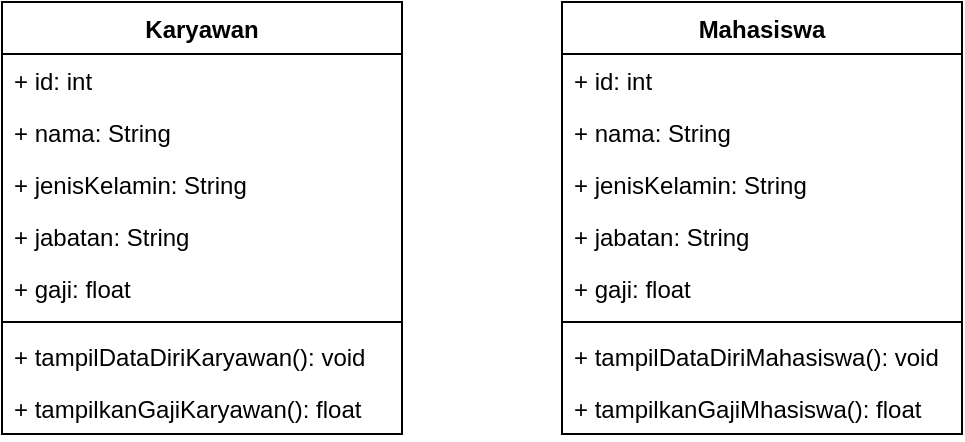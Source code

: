 <mxfile version="20.8.16" type="device"><diagram id="C5RBs43oDa-KdzZeNtuy" name="Page-1"><mxGraphModel dx="1036" dy="606" grid="1" gridSize="10" guides="1" tooltips="1" connect="1" arrows="1" fold="1" page="1" pageScale="1" pageWidth="827" pageHeight="1169" math="0" shadow="0"><root><mxCell id="WIyWlLk6GJQsqaUBKTNV-0"/><mxCell id="WIyWlLk6GJQsqaUBKTNV-1" parent="WIyWlLk6GJQsqaUBKTNV-0"/><mxCell id="791HZX53Omv8LxHMaXRJ-4" value="Karyawan" style="swimlane;fontStyle=1;align=center;verticalAlign=top;childLayout=stackLayout;horizontal=1;startSize=26;horizontalStack=0;resizeParent=1;resizeParentMax=0;resizeLast=0;collapsible=1;marginBottom=0;" vertex="1" parent="WIyWlLk6GJQsqaUBKTNV-1"><mxGeometry x="150" y="220" width="200" height="216" as="geometry"/></mxCell><mxCell id="791HZX53Omv8LxHMaXRJ-5" value="+ id: int" style="text;strokeColor=none;fillColor=none;align=left;verticalAlign=top;spacingLeft=4;spacingRight=4;overflow=hidden;rotatable=0;points=[[0,0.5],[1,0.5]];portConstraint=eastwest;" vertex="1" parent="791HZX53Omv8LxHMaXRJ-4"><mxGeometry y="26" width="200" height="26" as="geometry"/></mxCell><mxCell id="791HZX53Omv8LxHMaXRJ-8" value="+ nama: String" style="text;strokeColor=none;fillColor=none;align=left;verticalAlign=top;spacingLeft=4;spacingRight=4;overflow=hidden;rotatable=0;points=[[0,0.5],[1,0.5]];portConstraint=eastwest;" vertex="1" parent="791HZX53Omv8LxHMaXRJ-4"><mxGeometry y="52" width="200" height="26" as="geometry"/></mxCell><mxCell id="791HZX53Omv8LxHMaXRJ-9" value="+ jenisKelamin: String" style="text;strokeColor=none;fillColor=none;align=left;verticalAlign=top;spacingLeft=4;spacingRight=4;overflow=hidden;rotatable=0;points=[[0,0.5],[1,0.5]];portConstraint=eastwest;" vertex="1" parent="791HZX53Omv8LxHMaXRJ-4"><mxGeometry y="78" width="200" height="26" as="geometry"/></mxCell><mxCell id="791HZX53Omv8LxHMaXRJ-11" value="+ jabatan: String" style="text;strokeColor=none;fillColor=none;align=left;verticalAlign=top;spacingLeft=4;spacingRight=4;overflow=hidden;rotatable=0;points=[[0,0.5],[1,0.5]];portConstraint=eastwest;" vertex="1" parent="791HZX53Omv8LxHMaXRJ-4"><mxGeometry y="104" width="200" height="26" as="geometry"/></mxCell><mxCell id="791HZX53Omv8LxHMaXRJ-10" value="+ gaji: float" style="text;strokeColor=none;fillColor=none;align=left;verticalAlign=top;spacingLeft=4;spacingRight=4;overflow=hidden;rotatable=0;points=[[0,0.5],[1,0.5]];portConstraint=eastwest;" vertex="1" parent="791HZX53Omv8LxHMaXRJ-4"><mxGeometry y="130" width="200" height="26" as="geometry"/></mxCell><mxCell id="791HZX53Omv8LxHMaXRJ-6" value="" style="line;strokeWidth=1;fillColor=none;align=left;verticalAlign=middle;spacingTop=-1;spacingLeft=3;spacingRight=3;rotatable=0;labelPosition=right;points=[];portConstraint=eastwest;strokeColor=inherit;" vertex="1" parent="791HZX53Omv8LxHMaXRJ-4"><mxGeometry y="156" width="200" height="8" as="geometry"/></mxCell><mxCell id="791HZX53Omv8LxHMaXRJ-7" value="+ tampilDataDiriKaryawan(): void&#10;" style="text;strokeColor=none;fillColor=none;align=left;verticalAlign=top;spacingLeft=4;spacingRight=4;overflow=hidden;rotatable=0;points=[[0,0.5],[1,0.5]];portConstraint=eastwest;" vertex="1" parent="791HZX53Omv8LxHMaXRJ-4"><mxGeometry y="164" width="200" height="26" as="geometry"/></mxCell><mxCell id="791HZX53Omv8LxHMaXRJ-12" value="+ tampilkanGajiKaryawan(): float&#10;" style="text;strokeColor=none;fillColor=none;align=left;verticalAlign=top;spacingLeft=4;spacingRight=4;overflow=hidden;rotatable=0;points=[[0,0.5],[1,0.5]];portConstraint=eastwest;" vertex="1" parent="791HZX53Omv8LxHMaXRJ-4"><mxGeometry y="190" width="200" height="26" as="geometry"/></mxCell><mxCell id="791HZX53Omv8LxHMaXRJ-13" value="Mahasiswa" style="swimlane;fontStyle=1;align=center;verticalAlign=top;childLayout=stackLayout;horizontal=1;startSize=26;horizontalStack=0;resizeParent=1;resizeParentMax=0;resizeLast=0;collapsible=1;marginBottom=0;" vertex="1" parent="WIyWlLk6GJQsqaUBKTNV-1"><mxGeometry x="430" y="220" width="200" height="216" as="geometry"/></mxCell><mxCell id="791HZX53Omv8LxHMaXRJ-14" value="+ id: int" style="text;strokeColor=none;fillColor=none;align=left;verticalAlign=top;spacingLeft=4;spacingRight=4;overflow=hidden;rotatable=0;points=[[0,0.5],[1,0.5]];portConstraint=eastwest;" vertex="1" parent="791HZX53Omv8LxHMaXRJ-13"><mxGeometry y="26" width="200" height="26" as="geometry"/></mxCell><mxCell id="791HZX53Omv8LxHMaXRJ-15" value="+ nama: String" style="text;strokeColor=none;fillColor=none;align=left;verticalAlign=top;spacingLeft=4;spacingRight=4;overflow=hidden;rotatable=0;points=[[0,0.5],[1,0.5]];portConstraint=eastwest;" vertex="1" parent="791HZX53Omv8LxHMaXRJ-13"><mxGeometry y="52" width="200" height="26" as="geometry"/></mxCell><mxCell id="791HZX53Omv8LxHMaXRJ-16" value="+ jenisKelamin: String" style="text;strokeColor=none;fillColor=none;align=left;verticalAlign=top;spacingLeft=4;spacingRight=4;overflow=hidden;rotatable=0;points=[[0,0.5],[1,0.5]];portConstraint=eastwest;" vertex="1" parent="791HZX53Omv8LxHMaXRJ-13"><mxGeometry y="78" width="200" height="26" as="geometry"/></mxCell><mxCell id="791HZX53Omv8LxHMaXRJ-17" value="+ jabatan: String" style="text;strokeColor=none;fillColor=none;align=left;verticalAlign=top;spacingLeft=4;spacingRight=4;overflow=hidden;rotatable=0;points=[[0,0.5],[1,0.5]];portConstraint=eastwest;" vertex="1" parent="791HZX53Omv8LxHMaXRJ-13"><mxGeometry y="104" width="200" height="26" as="geometry"/></mxCell><mxCell id="791HZX53Omv8LxHMaXRJ-18" value="+ gaji: float" style="text;strokeColor=none;fillColor=none;align=left;verticalAlign=top;spacingLeft=4;spacingRight=4;overflow=hidden;rotatable=0;points=[[0,0.5],[1,0.5]];portConstraint=eastwest;" vertex="1" parent="791HZX53Omv8LxHMaXRJ-13"><mxGeometry y="130" width="200" height="26" as="geometry"/></mxCell><mxCell id="791HZX53Omv8LxHMaXRJ-19" value="" style="line;strokeWidth=1;fillColor=none;align=left;verticalAlign=middle;spacingTop=-1;spacingLeft=3;spacingRight=3;rotatable=0;labelPosition=right;points=[];portConstraint=eastwest;strokeColor=inherit;" vertex="1" parent="791HZX53Omv8LxHMaXRJ-13"><mxGeometry y="156" width="200" height="8" as="geometry"/></mxCell><mxCell id="791HZX53Omv8LxHMaXRJ-20" value="+ tampilDataDiriMahasiswa(): void&#10;" style="text;strokeColor=none;fillColor=none;align=left;verticalAlign=top;spacingLeft=4;spacingRight=4;overflow=hidden;rotatable=0;points=[[0,0.5],[1,0.5]];portConstraint=eastwest;" vertex="1" parent="791HZX53Omv8LxHMaXRJ-13"><mxGeometry y="164" width="200" height="26" as="geometry"/></mxCell><mxCell id="791HZX53Omv8LxHMaXRJ-21" value="+ tampilkanGajiMhasiswa(): float&#10;" style="text;strokeColor=none;fillColor=none;align=left;verticalAlign=top;spacingLeft=4;spacingRight=4;overflow=hidden;rotatable=0;points=[[0,0.5],[1,0.5]];portConstraint=eastwest;" vertex="1" parent="791HZX53Omv8LxHMaXRJ-13"><mxGeometry y="190" width="200" height="26" as="geometry"/></mxCell></root></mxGraphModel></diagram></mxfile>